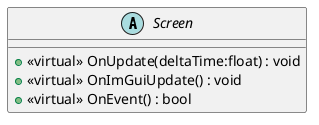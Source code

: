 @startuml
abstract class Screen {
    + <<virtual>> OnUpdate(deltaTime:float) : void
    + <<virtual>> OnImGuiUpdate() : void
    + <<virtual>> OnEvent() : bool
}
@enduml
